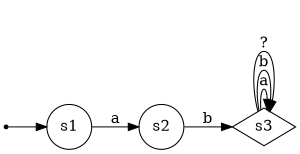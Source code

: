 digraph finite_state_machine {
    rankdir=LR;
    size="2,5"

    node [shape = diamond]; s3;
    node [shape = point ]; qi

    node [shape = circle];
    qi -> s1;
    s1  -> s2 [ label = "a" ];
    s2  -> s3 [ label = "b" ];
    s3  -> s3 [ label = "a" ];
    s3  -> s3 [ label = "b" ];
    s3  -> s3 [ label = "?" ];
}

